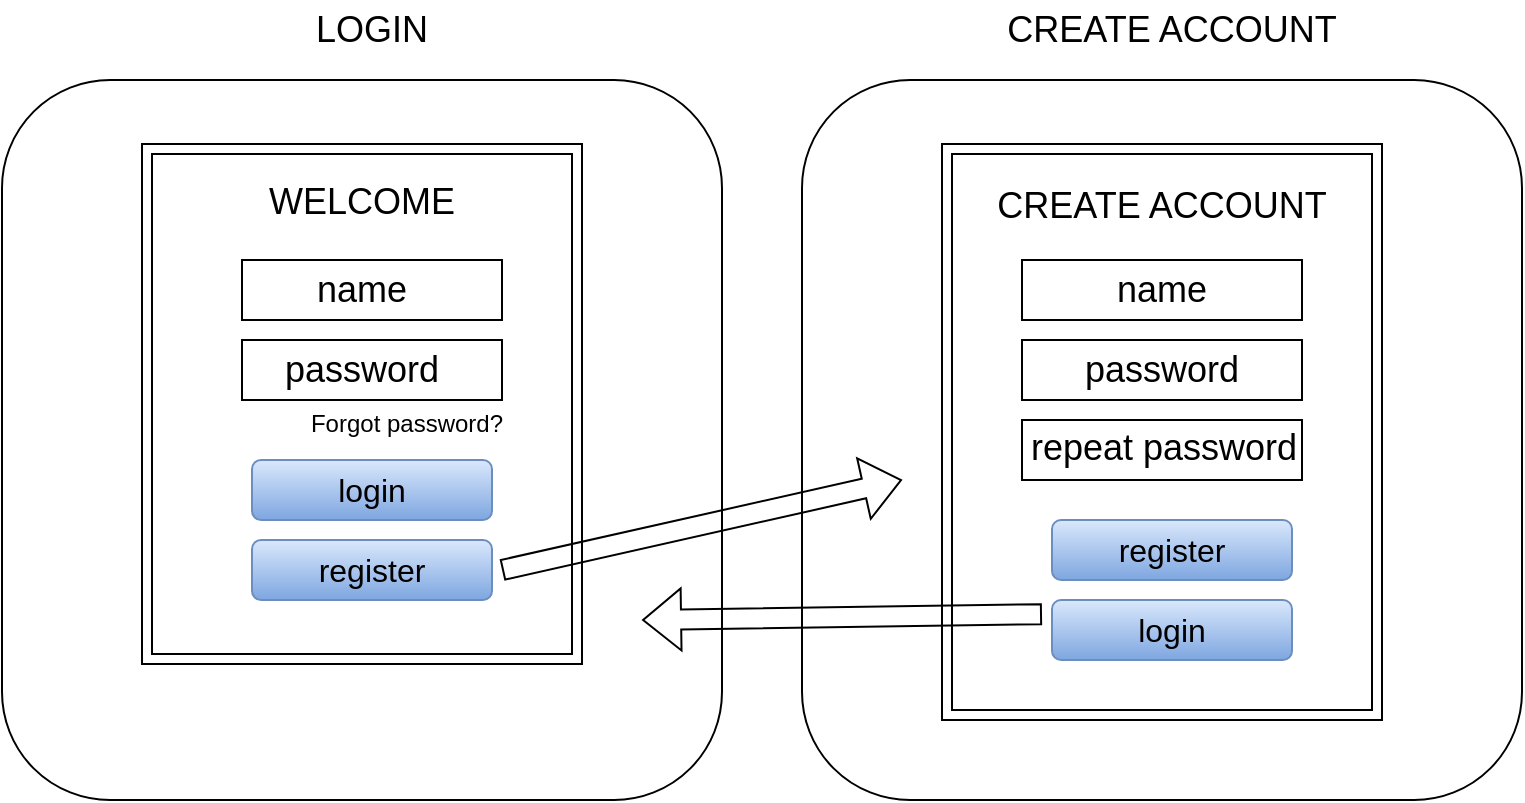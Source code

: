 <mxfile version="15.5.6" type="github" pages="3">
  <diagram id="MnqXC2h423LB7Xd4BNIU" name="LOGIN/REGISTER">
    <mxGraphModel dx="1351" dy="796" grid="1" gridSize="10" guides="1" tooltips="1" connect="1" arrows="1" fold="1" page="1" pageScale="1" pageWidth="827" pageHeight="1169" math="0" shadow="0">
      <root>
        <mxCell id="wTF2U-dB1aXwuRrHV7n4-0" />
        <mxCell id="wTF2U-dB1aXwuRrHV7n4-1" parent="wTF2U-dB1aXwuRrHV7n4-0" />
        <mxCell id="vNQKuBtBVNcyg9u1Ehk7-0" value="" style="rounded=1;whiteSpace=wrap;html=1;fontSize=18;" vertex="1" parent="wTF2U-dB1aXwuRrHV7n4-1">
          <mxGeometry x="40" y="60" width="360" height="360" as="geometry" />
        </mxCell>
        <mxCell id="vNQKuBtBVNcyg9u1Ehk7-2" value="LOGIN" style="text;html=1;strokeColor=none;fillColor=none;align=center;verticalAlign=middle;whiteSpace=wrap;rounded=0;fontSize=18;" vertex="1" parent="wTF2U-dB1aXwuRrHV7n4-1">
          <mxGeometry x="195" y="20" width="60" height="30" as="geometry" />
        </mxCell>
        <mxCell id="vNQKuBtBVNcyg9u1Ehk7-3" value="CREATE ACCOUNT" style="text;html=1;strokeColor=none;fillColor=none;align=center;verticalAlign=middle;whiteSpace=wrap;rounded=0;fontSize=18;" vertex="1" parent="wTF2U-dB1aXwuRrHV7n4-1">
          <mxGeometry x="540" y="20" width="170" height="30" as="geometry" />
        </mxCell>
        <mxCell id="vNQKuBtBVNcyg9u1Ehk7-5" value="" style="shape=ext;margin=3;double=1;whiteSpace=wrap;html=1;align=center;fontSize=18;" vertex="1" parent="wTF2U-dB1aXwuRrHV7n4-1">
          <mxGeometry x="110" y="92" width="220" height="260" as="geometry" />
        </mxCell>
        <mxCell id="vNQKuBtBVNcyg9u1Ehk7-7" value="WELCOME" style="text;html=1;strokeColor=none;fillColor=none;align=center;verticalAlign=middle;whiteSpace=wrap;rounded=0;fontSize=18;" vertex="1" parent="wTF2U-dB1aXwuRrHV7n4-1">
          <mxGeometry x="190" y="106" width="60" height="30" as="geometry" />
        </mxCell>
        <mxCell id="vNQKuBtBVNcyg9u1Ehk7-8" value="" style="rounded=0;whiteSpace=wrap;html=1;fontSize=18;" vertex="1" parent="wTF2U-dB1aXwuRrHV7n4-1">
          <mxGeometry x="160" y="150" width="130" height="30" as="geometry" />
        </mxCell>
        <mxCell id="vNQKuBtBVNcyg9u1Ehk7-9" value="name" style="text;html=1;strokeColor=none;fillColor=none;align=center;verticalAlign=middle;whiteSpace=wrap;rounded=0;fontSize=18;" vertex="1" parent="wTF2U-dB1aXwuRrHV7n4-1">
          <mxGeometry x="190" y="150" width="60" height="30" as="geometry" />
        </mxCell>
        <mxCell id="vNQKuBtBVNcyg9u1Ehk7-10" value="" style="rounded=0;whiteSpace=wrap;html=1;fontSize=18;" vertex="1" parent="wTF2U-dB1aXwuRrHV7n4-1">
          <mxGeometry x="160" y="190" width="130" height="30" as="geometry" />
        </mxCell>
        <mxCell id="vNQKuBtBVNcyg9u1Ehk7-11" value="password" style="text;html=1;strokeColor=none;fillColor=none;align=center;verticalAlign=middle;whiteSpace=wrap;rounded=0;fontSize=18;" vertex="1" parent="wTF2U-dB1aXwuRrHV7n4-1">
          <mxGeometry x="190" y="190" width="60" height="30" as="geometry" />
        </mxCell>
        <mxCell id="vNQKuBtBVNcyg9u1Ehk7-12" value="" style="rounded=1;whiteSpace=wrap;html=1;fontSize=18;fillColor=#dae8fc;gradientColor=#7ea6e0;strokeColor=#6c8ebf;" vertex="1" parent="wTF2U-dB1aXwuRrHV7n4-1">
          <mxGeometry x="165" y="250" width="120" height="30" as="geometry" />
        </mxCell>
        <mxCell id="vNQKuBtBVNcyg9u1Ehk7-13" value="&lt;font style=&quot;font-size: 16px&quot;&gt;login&lt;/font&gt;" style="text;html=1;strokeColor=none;fillColor=none;align=center;verticalAlign=middle;whiteSpace=wrap;rounded=0;fontSize=18;" vertex="1" parent="wTF2U-dB1aXwuRrHV7n4-1">
          <mxGeometry x="195" y="250" width="60" height="30" as="geometry" />
        </mxCell>
        <mxCell id="vNQKuBtBVNcyg9u1Ehk7-14" value="" style="rounded=1;whiteSpace=wrap;html=1;fontSize=18;fillColor=#dae8fc;gradientColor=#7ea6e0;strokeColor=#6c8ebf;" vertex="1" parent="wTF2U-dB1aXwuRrHV7n4-1">
          <mxGeometry x="165" y="290" width="120" height="30" as="geometry" />
        </mxCell>
        <mxCell id="vNQKuBtBVNcyg9u1Ehk7-15" value="&lt;span style=&quot;font-size: 16px&quot;&gt;register&lt;/span&gt;" style="text;html=1;strokeColor=none;fillColor=none;align=center;verticalAlign=middle;whiteSpace=wrap;rounded=0;fontSize=18;" vertex="1" parent="wTF2U-dB1aXwuRrHV7n4-1">
          <mxGeometry x="160" y="290" width="130" height="30" as="geometry" />
        </mxCell>
        <mxCell id="vNQKuBtBVNcyg9u1Ehk7-16" value="&lt;font style=&quot;font-size: 12px&quot;&gt;Forgot password?&lt;/font&gt;" style="text;html=1;strokeColor=none;fillColor=none;align=center;verticalAlign=middle;whiteSpace=wrap;rounded=0;fontSize=16;" vertex="1" parent="wTF2U-dB1aXwuRrHV7n4-1">
          <mxGeometry x="185" y="215" width="115" height="30" as="geometry" />
        </mxCell>
        <mxCell id="vNQKuBtBVNcyg9u1Ehk7-17" value="" style="rounded=1;whiteSpace=wrap;html=1;fontSize=18;" vertex="1" parent="wTF2U-dB1aXwuRrHV7n4-1">
          <mxGeometry x="440" y="60" width="360" height="360" as="geometry" />
        </mxCell>
        <mxCell id="vNQKuBtBVNcyg9u1Ehk7-18" value="" style="shape=ext;margin=3;double=1;whiteSpace=wrap;html=1;align=center;fontSize=18;" vertex="1" parent="wTF2U-dB1aXwuRrHV7n4-1">
          <mxGeometry x="510" y="92" width="220" height="288" as="geometry" />
        </mxCell>
        <mxCell id="vNQKuBtBVNcyg9u1Ehk7-19" value="CREATE ACCOUNT" style="text;html=1;strokeColor=none;fillColor=none;align=center;verticalAlign=middle;whiteSpace=wrap;rounded=0;fontSize=18;" vertex="1" parent="wTF2U-dB1aXwuRrHV7n4-1">
          <mxGeometry x="520" y="108" width="200" height="30" as="geometry" />
        </mxCell>
        <mxCell id="vNQKuBtBVNcyg9u1Ehk7-20" value="" style="rounded=0;whiteSpace=wrap;html=1;fontSize=18;" vertex="1" parent="wTF2U-dB1aXwuRrHV7n4-1">
          <mxGeometry x="550" y="150" width="140" height="30" as="geometry" />
        </mxCell>
        <mxCell id="vNQKuBtBVNcyg9u1Ehk7-21" value="name" style="text;html=1;strokeColor=none;fillColor=none;align=center;verticalAlign=middle;whiteSpace=wrap;rounded=0;fontSize=18;" vertex="1" parent="wTF2U-dB1aXwuRrHV7n4-1">
          <mxGeometry x="590" y="150" width="60" height="30" as="geometry" />
        </mxCell>
        <mxCell id="vNQKuBtBVNcyg9u1Ehk7-22" value="" style="rounded=0;whiteSpace=wrap;html=1;fontSize=18;" vertex="1" parent="wTF2U-dB1aXwuRrHV7n4-1">
          <mxGeometry x="550" y="190" width="140" height="30" as="geometry" />
        </mxCell>
        <mxCell id="vNQKuBtBVNcyg9u1Ehk7-23" value="password" style="text;html=1;strokeColor=none;fillColor=none;align=center;verticalAlign=middle;whiteSpace=wrap;rounded=0;fontSize=18;" vertex="1" parent="wTF2U-dB1aXwuRrHV7n4-1">
          <mxGeometry x="590" y="190" width="60" height="30" as="geometry" />
        </mxCell>
        <mxCell id="vNQKuBtBVNcyg9u1Ehk7-24" value="" style="rounded=1;whiteSpace=wrap;html=1;fontSize=18;fillColor=#dae8fc;gradientColor=#7ea6e0;strokeColor=#6c8ebf;" vertex="1" parent="wTF2U-dB1aXwuRrHV7n4-1">
          <mxGeometry x="565" y="280" width="120" height="30" as="geometry" />
        </mxCell>
        <mxCell id="vNQKuBtBVNcyg9u1Ehk7-27" value="&lt;font style=&quot;font-size: 16px&quot;&gt;register&lt;/font&gt;" style="text;html=1;strokeColor=none;fillColor=none;align=center;verticalAlign=middle;whiteSpace=wrap;rounded=0;fontSize=18;" vertex="1" parent="wTF2U-dB1aXwuRrHV7n4-1">
          <mxGeometry x="560" y="280" width="130" height="30" as="geometry" />
        </mxCell>
        <mxCell id="vNQKuBtBVNcyg9u1Ehk7-29" value="" style="rounded=0;whiteSpace=wrap;html=1;fontSize=18;" vertex="1" parent="wTF2U-dB1aXwuRrHV7n4-1">
          <mxGeometry x="550" y="230" width="140" height="30" as="geometry" />
        </mxCell>
        <mxCell id="vNQKuBtBVNcyg9u1Ehk7-30" value="repeat password" style="text;html=1;strokeColor=none;fillColor=none;align=center;verticalAlign=middle;whiteSpace=wrap;rounded=0;fontSize=18;" vertex="1" parent="wTF2U-dB1aXwuRrHV7n4-1">
          <mxGeometry x="546" y="229" width="150" height="30" as="geometry" />
        </mxCell>
        <mxCell id="vNQKuBtBVNcyg9u1Ehk7-26" value="" style="rounded=1;whiteSpace=wrap;html=1;fontSize=18;fillColor=#dae8fc;gradientColor=#7ea6e0;strokeColor=#6c8ebf;" vertex="1" parent="wTF2U-dB1aXwuRrHV7n4-1">
          <mxGeometry x="565" y="320" width="120" height="30" as="geometry" />
        </mxCell>
        <mxCell id="vNQKuBtBVNcyg9u1Ehk7-31" value="&lt;font style=&quot;font-size: 16px&quot;&gt;login&lt;/font&gt;" style="text;html=1;strokeColor=none;fillColor=none;align=center;verticalAlign=middle;whiteSpace=wrap;rounded=0;fontSize=18;" vertex="1" parent="wTF2U-dB1aXwuRrHV7n4-1">
          <mxGeometry x="595" y="320" width="60" height="30" as="geometry" />
        </mxCell>
        <mxCell id="-w5X6_xk07oqxdtsAwv8-0" value="" style="shape=flexArrow;endArrow=classic;html=1;rounded=0;fontSize=12;exitX=1;exitY=0.5;exitDx=0;exitDy=0;" edge="1" parent="wTF2U-dB1aXwuRrHV7n4-1" source="vNQKuBtBVNcyg9u1Ehk7-15">
          <mxGeometry width="50" height="50" relative="1" as="geometry">
            <mxPoint x="340" y="160" as="sourcePoint" />
            <mxPoint x="490" y="260" as="targetPoint" />
          </mxGeometry>
        </mxCell>
        <mxCell id="-w5X6_xk07oqxdtsAwv8-2" value="" style="shape=flexArrow;endArrow=classic;html=1;rounded=0;fontSize=12;entryX=0.889;entryY=0.75;entryDx=0;entryDy=0;entryPerimeter=0;" edge="1" parent="wTF2U-dB1aXwuRrHV7n4-1" target="vNQKuBtBVNcyg9u1Ehk7-0">
          <mxGeometry width="50" height="50" relative="1" as="geometry">
            <mxPoint x="560" y="327.1" as="sourcePoint" />
            <mxPoint x="450" y="328.2" as="targetPoint" />
          </mxGeometry>
        </mxCell>
      </root>
    </mxGraphModel>
  </diagram>
  <diagram id="pVPDxXuSj9QUZrEX7Hru" name="MAIN">
    <mxGraphModel dx="1577" dy="928" grid="1" gridSize="10" guides="1" tooltips="1" connect="1" arrows="1" fold="1" page="1" pageScale="1" pageWidth="827" pageHeight="1169" math="0" shadow="0">
      <root>
        <mxCell id="0" />
        <mxCell id="1" parent="0" />
        <mxCell id="FU5SnRE4q-_udUetqIzK-2" value="Home" style="text;strokeColor=none;fillColor=none;html=1;fontSize=24;fontStyle=1;verticalAlign=middle;align=center;fontColor=#1A1A1A;rounded=1;" parent="1" vertex="1">
          <mxGeometry x="260" y="16" width="100" height="40" as="geometry" />
        </mxCell>
        <mxCell id="FU5SnRE4q-_udUetqIzK-3" value="" style="edgeStyle=orthogonalEdgeStyle;startArrow=none;endArrow=none;targetPortConstraint=eastwest;sourcePortConstraint=northsouth;strokeColor=#736CA8;fontColor=#1A1A1A;" parent="1" source="FU5SnRE4q-_udUetqIzK-6" target="FU5SnRE4q-_udUetqIzK-5" edge="1">
          <mxGeometry relative="1" as="geometry">
            <mxPoint x="260" y="170" as="sourcePoint" />
            <Array as="points">
              <mxPoint x="180" y="240" />
              <mxPoint x="180" y="240" />
            </Array>
          </mxGeometry>
        </mxCell>
        <mxCell id="FU5SnRE4q-_udUetqIzK-4" value="" style="edgeStyle=orthogonalEdgeStyle;startArrow=none;endArrow=none;targetPortConstraint=eastwest;sourcePortConstraint=northsouth;strokeColor=#736CA8;fontColor=#1A1A1A;" parent="1" target="FU5SnRE4q-_udUetqIzK-6" edge="1">
          <mxGeometry relative="1" as="geometry">
            <mxPoint x="299" y="140" as="sourcePoint" />
          </mxGeometry>
        </mxCell>
        <mxCell id="FU5SnRE4q-_udUetqIzK-5" value="&lt;font color=&quot;#ffffff&quot;&gt;Snow&lt;/font&gt;" style="whiteSpace=wrap;html=1;align=center;verticalAlign=middle;treeFolding=1;treeMoving=1;fillColor=#5D7F99;strokeColor=#D0CEE2;fontColor=#1A1A1A;rounded=1;" parent="1" vertex="1">
          <mxGeometry x="61" y="210" width="100" height="60" as="geometry" />
        </mxCell>
        <mxCell id="FU5SnRE4q-_udUetqIzK-6" value="&lt;font color=&quot;#ffffff&quot;&gt;Side X Side&lt;/font&gt;" style="whiteSpace=wrap;html=1;align=center;verticalAlign=middle;treeFolding=1;treeMoving=1;fillColor=#5D7F99;strokeColor=#D0CEE2;fontColor=#1A1A1A;rounded=1;" parent="1" vertex="1">
          <mxGeometry x="189" y="210" width="100" height="60" as="geometry" />
        </mxCell>
        <mxCell id="FU5SnRE4q-_udUetqIzK-8" value="" style="edgeStyle=orthogonalEdgeStyle;startArrow=none;endArrow=none;targetPortConstraint=eastwest;sourcePortConstraint=northsouth;strokeColor=#736CA8;fontColor=#1A1A1A;" parent="1" target="FU5SnRE4q-_udUetqIzK-12" edge="1">
          <mxGeometry relative="1" as="geometry">
            <mxPoint x="310" y="140" as="sourcePoint" />
            <Array as="points">
              <mxPoint x="310" y="170" />
              <mxPoint x="310" y="240" />
            </Array>
          </mxGeometry>
        </mxCell>
        <mxCell id="FU5SnRE4q-_udUetqIzK-9" value="&lt;font color=&quot;#ffffff&quot;&gt;Moto III&lt;/font&gt;" style="whiteSpace=wrap;html=1;align=center;verticalAlign=middle;treeFolding=1;treeMoving=1;fillColor=#5D7F99;strokeColor=#D0CEE2;fontColor=#1A1A1A;rounded=1;" parent="1" vertex="1">
          <mxGeometry x="328" y="210" width="100" height="60" as="geometry" />
        </mxCell>
        <mxCell id="FU5SnRE4q-_udUetqIzK-10" value="Dirt bike" style="whiteSpace=wrap;html=1;align=center;verticalAlign=middle;treeFolding=1;treeMoving=1;fillColor=#5D7F99;strokeColor=#D0CEE2;fontColor=#FFFFFF;rounded=1;" parent="1" vertex="1">
          <mxGeometry x="452" y="210" width="100" height="60" as="geometry" />
        </mxCell>
        <mxCell id="FU5SnRE4q-_udUetqIzK-12" value="Street bike" style="whiteSpace=wrap;html=1;align=center;verticalAlign=middle;treeFolding=1;treeMoving=1;fillColor=#5D7F99;strokeColor=#D0CEE2;fontColor=#FFFFFF;rounded=1;" parent="1" vertex="1">
          <mxGeometry x="572" y="210" width="100" height="60" as="geometry" />
        </mxCell>
        <mxCell id="FU5SnRE4q-_udUetqIzK-16" value="" style="shape=table;html=1;whiteSpace=wrap;startSize=0;container=1;collapsible=0;childLayout=tableLayout;fillColor=#5D7F99;strokeColor=#D0CEE2;fontColor=#1A1A1A;rounded=1;" parent="1" vertex="1">
          <mxGeometry x="288" y="330" width="180" height="150" as="geometry" />
        </mxCell>
        <mxCell id="FU5SnRE4q-_udUetqIzK-17" value="" style="shape=partialRectangle;html=1;whiteSpace=wrap;collapsible=0;dropTarget=0;pointerEvents=0;fillColor=none;top=0;left=0;bottom=0;right=0;points=[[0,0.5],[1,0.5]];portConstraint=eastwest;strokeColor=#D0CEE2;fontColor=#1A1A1A;rounded=1;" parent="FU5SnRE4q-_udUetqIzK-16" vertex="1">
          <mxGeometry width="180" height="58" as="geometry" />
        </mxCell>
        <mxCell id="FU5SnRE4q-_udUetqIzK-18" value="" style="shape=partialRectangle;html=1;whiteSpace=wrap;connectable=0;fillColor=none;top=0;left=0;bottom=0;right=0;overflow=hidden;pointerEvents=1;strokeColor=#D0CEE2;fontColor=#1A1A1A;rounded=1;" parent="FU5SnRE4q-_udUetqIzK-17" vertex="1">
          <mxGeometry width="52" height="58" as="geometry">
            <mxRectangle width="52" height="58" as="alternateBounds" />
          </mxGeometry>
        </mxCell>
        <mxCell id="FU5SnRE4q-_udUetqIzK-19" value="" style="shape=partialRectangle;html=1;whiteSpace=wrap;connectable=0;fillColor=none;top=0;left=0;bottom=0;right=0;overflow=hidden;pointerEvents=1;strokeColor=#D0CEE2;fontColor=#1A1A1A;rounded=1;" parent="FU5SnRE4q-_udUetqIzK-17" vertex="1">
          <mxGeometry x="52" width="80" height="58" as="geometry">
            <mxRectangle width="80" height="58" as="alternateBounds" />
          </mxGeometry>
        </mxCell>
        <mxCell id="FU5SnRE4q-_udUetqIzK-20" value="" style="shape=partialRectangle;html=1;whiteSpace=wrap;connectable=0;fillColor=none;top=0;left=0;bottom=0;right=0;overflow=hidden;pointerEvents=1;strokeColor=#D0CEE2;fontColor=#1A1A1A;rounded=1;" parent="FU5SnRE4q-_udUetqIzK-17" vertex="1">
          <mxGeometry x="132" width="48" height="58" as="geometry">
            <mxRectangle width="48" height="58" as="alternateBounds" />
          </mxGeometry>
        </mxCell>
        <mxCell id="FU5SnRE4q-_udUetqIzK-21" value="" style="shape=partialRectangle;html=1;whiteSpace=wrap;collapsible=0;dropTarget=0;pointerEvents=0;fillColor=none;top=0;left=0;bottom=0;right=0;points=[[0,0.5],[1,0.5]];portConstraint=eastwest;strokeColor=#D0CEE2;fontColor=#1A1A1A;rounded=1;" parent="FU5SnRE4q-_udUetqIzK-16" vertex="1">
          <mxGeometry y="58" width="180" height="46" as="geometry" />
        </mxCell>
        <mxCell id="FU5SnRE4q-_udUetqIzK-22" value="" style="shape=partialRectangle;html=1;whiteSpace=wrap;connectable=0;fillColor=none;top=0;left=0;bottom=0;right=0;overflow=hidden;pointerEvents=1;strokeColor=#D0CEE2;fontColor=#1A1A1A;rounded=1;" parent="FU5SnRE4q-_udUetqIzK-21" vertex="1">
          <mxGeometry width="52" height="46" as="geometry">
            <mxRectangle width="52" height="46" as="alternateBounds" />
          </mxGeometry>
        </mxCell>
        <mxCell id="FU5SnRE4q-_udUetqIzK-23" value="" style="shape=partialRectangle;html=1;whiteSpace=wrap;connectable=0;fillColor=none;top=0;left=0;bottom=0;right=0;overflow=hidden;pointerEvents=1;strokeColor=#D0CEE2;fontColor=#1A1A1A;rounded=1;" parent="FU5SnRE4q-_udUetqIzK-21" vertex="1">
          <mxGeometry x="52" width="80" height="46" as="geometry">
            <mxRectangle width="80" height="46" as="alternateBounds" />
          </mxGeometry>
        </mxCell>
        <mxCell id="FU5SnRE4q-_udUetqIzK-24" value="" style="shape=partialRectangle;html=1;whiteSpace=wrap;connectable=0;fillColor=none;top=0;left=0;bottom=0;right=0;overflow=hidden;pointerEvents=1;strokeColor=#D0CEE2;fontColor=#1A1A1A;rounded=1;" parent="FU5SnRE4q-_udUetqIzK-21" vertex="1">
          <mxGeometry x="132" width="48" height="46" as="geometry">
            <mxRectangle width="48" height="46" as="alternateBounds" />
          </mxGeometry>
        </mxCell>
        <mxCell id="FU5SnRE4q-_udUetqIzK-25" value="" style="shape=partialRectangle;html=1;whiteSpace=wrap;collapsible=0;dropTarget=0;pointerEvents=0;fillColor=none;top=0;left=0;bottom=0;right=0;points=[[0,0.5],[1,0.5]];portConstraint=eastwest;strokeColor=#D0CEE2;fontColor=#1A1A1A;rounded=1;" parent="FU5SnRE4q-_udUetqIzK-16" vertex="1">
          <mxGeometry y="104" width="180" height="46" as="geometry" />
        </mxCell>
        <mxCell id="FU5SnRE4q-_udUetqIzK-26" value="" style="shape=partialRectangle;html=1;whiteSpace=wrap;connectable=0;fillColor=none;top=0;left=0;bottom=0;right=0;overflow=hidden;pointerEvents=1;strokeColor=#D0CEE2;fontColor=#1A1A1A;rounded=1;" parent="FU5SnRE4q-_udUetqIzK-25" vertex="1">
          <mxGeometry width="52" height="46" as="geometry">
            <mxRectangle width="52" height="46" as="alternateBounds" />
          </mxGeometry>
        </mxCell>
        <mxCell id="FU5SnRE4q-_udUetqIzK-27" value="" style="shape=partialRectangle;html=1;whiteSpace=wrap;connectable=0;fillColor=none;top=0;left=0;bottom=0;right=0;overflow=hidden;pointerEvents=1;strokeColor=#D0CEE2;fontColor=#1A1A1A;rounded=1;" parent="FU5SnRE4q-_udUetqIzK-25" vertex="1">
          <mxGeometry x="52" width="80" height="46" as="geometry">
            <mxRectangle width="80" height="46" as="alternateBounds" />
          </mxGeometry>
        </mxCell>
        <mxCell id="FU5SnRE4q-_udUetqIzK-28" value="" style="shape=partialRectangle;html=1;whiteSpace=wrap;connectable=0;fillColor=none;top=0;left=0;bottom=0;right=0;overflow=hidden;pointerEvents=1;strokeColor=#D0CEE2;fontColor=#1A1A1A;rounded=1;" parent="FU5SnRE4q-_udUetqIzK-25" vertex="1">
          <mxGeometry x="132" width="48" height="46" as="geometry">
            <mxRectangle width="48" height="46" as="alternateBounds" />
          </mxGeometry>
        </mxCell>
        <UserObject label="&lt;b style=&quot;font-size: 16px&quot;&gt;Helmets &lt;br&gt;&lt;font style=&quot;font-size: 16px&quot;&gt;page&lt;/font&gt;&lt;/b&gt;" placeholders="1" name="Variable" id="FU5SnRE4q-_udUetqIzK-15">
          <mxCell style="text;html=1;strokeColor=none;fillColor=none;align=center;verticalAlign=middle;whiteSpace=wrap;overflow=hidden;fontColor=#FFFFFF;rounded=1;" parent="1" vertex="1">
            <mxGeometry x="342" y="336" width="80" height="40" as="geometry" />
          </mxCell>
        </UserObject>
        <mxCell id="FU5SnRE4q-_udUetqIzK-29" value="" style="line;strokeWidth=4;direction=south;html=1;perimeter=backbonePerimeter;points=[];outlineConnect=0;fillColor=#5D7F99;strokeColor=#D0CEE2;fontColor=#1A1A1A;rounded=1;" parent="1" vertex="1">
          <mxGeometry x="373" y="270" width="10" height="60" as="geometry" />
        </mxCell>
        <UserObject label="Product over:&lt;br&gt;quick view (modal)" placeholders="1" name="Variable" id="q9Oh-w-kviJXUtaA4xf2-2">
          <mxCell style="text;html=1;strokeColor=none;fillColor=none;align=center;verticalAlign=middle;whiteSpace=wrap;overflow=hidden;fontColor=#FFFFFF;rounded=1;" parent="1" vertex="1">
            <mxGeometry x="338" y="431" width="80" height="50" as="geometry" />
          </mxCell>
        </UserObject>
        <mxCell id="o4iu3yJbuD57j3yFJDn3-2" value="" style="endArrow=classic;startArrow=classic;html=1;exitX=1;exitY=0.5;exitDx=0;exitDy=0;strokeColor=#736CA8;fontColor=#1A1A1A;" parent="1" source="q9Oh-w-kviJXUtaA4xf2-2" edge="1">
          <mxGeometry width="50" height="50" relative="1" as="geometry">
            <mxPoint x="390" y="340" as="sourcePoint" />
            <mxPoint x="520" y="456" as="targetPoint" />
          </mxGeometry>
        </mxCell>
        <mxCell id="o4iu3yJbuD57j3yFJDn3-3" value="" style="shape=table;html=1;whiteSpace=wrap;startSize=0;container=1;collapsible=0;childLayout=tableLayout;fillColor=#f5f5f5;strokeColor=#666666;rounded=1;fontColor=#333333;" parent="1" vertex="1">
          <mxGeometry x="520" y="329" width="180" height="150" as="geometry" />
        </mxCell>
        <mxCell id="o4iu3yJbuD57j3yFJDn3-4" value="" style="shape=partialRectangle;html=1;whiteSpace=wrap;collapsible=0;dropTarget=0;pointerEvents=0;fillColor=#f5f5f5;top=0;left=0;bottom=0;right=0;points=[[0,0.5],[1,0.5]];portConstraint=eastwest;strokeColor=#666666;rounded=1;fontColor=#333333;" parent="o4iu3yJbuD57j3yFJDn3-3" vertex="1">
          <mxGeometry width="180" height="58" as="geometry" />
        </mxCell>
        <mxCell id="o4iu3yJbuD57j3yFJDn3-5" value="" style="shape=partialRectangle;html=1;whiteSpace=wrap;connectable=0;fillColor=#f5f5f5;top=0;left=0;bottom=0;right=0;overflow=hidden;pointerEvents=1;strokeColor=#666666;rounded=1;fontColor=#333333;" parent="o4iu3yJbuD57j3yFJDn3-4" vertex="1">
          <mxGeometry width="52" height="58" as="geometry">
            <mxRectangle width="52" height="58" as="alternateBounds" />
          </mxGeometry>
        </mxCell>
        <mxCell id="o4iu3yJbuD57j3yFJDn3-6" value="" style="shape=partialRectangle;html=1;whiteSpace=wrap;connectable=0;fillColor=#f5f5f5;top=0;left=0;bottom=0;right=0;overflow=hidden;pointerEvents=1;strokeColor=#666666;rounded=1;fontColor=#333333;" parent="o4iu3yJbuD57j3yFJDn3-4" vertex="1">
          <mxGeometry x="52" width="80" height="58" as="geometry">
            <mxRectangle width="80" height="58" as="alternateBounds" />
          </mxGeometry>
        </mxCell>
        <mxCell id="o4iu3yJbuD57j3yFJDn3-7" value="" style="shape=partialRectangle;html=1;whiteSpace=wrap;connectable=0;fillColor=#f5f5f5;top=0;left=0;bottom=0;right=0;overflow=hidden;pointerEvents=1;strokeColor=#666666;rounded=1;fontColor=#333333;" parent="o4iu3yJbuD57j3yFJDn3-4" vertex="1">
          <mxGeometry x="132" width="48" height="58" as="geometry">
            <mxRectangle width="48" height="58" as="alternateBounds" />
          </mxGeometry>
        </mxCell>
        <mxCell id="o4iu3yJbuD57j3yFJDn3-8" value="" style="shape=partialRectangle;html=1;whiteSpace=wrap;collapsible=0;dropTarget=0;pointerEvents=0;fillColor=#f5f5f5;top=0;left=0;bottom=0;right=0;points=[[0,0.5],[1,0.5]];portConstraint=eastwest;strokeColor=#666666;rounded=1;fontColor=#333333;" parent="o4iu3yJbuD57j3yFJDn3-3" vertex="1">
          <mxGeometry y="58" width="180" height="46" as="geometry" />
        </mxCell>
        <mxCell id="o4iu3yJbuD57j3yFJDn3-9" value="" style="shape=partialRectangle;html=1;whiteSpace=wrap;connectable=0;fillColor=#f5f5f5;top=0;left=0;bottom=0;right=0;overflow=hidden;pointerEvents=1;strokeColor=#666666;rounded=1;fontColor=#333333;" parent="o4iu3yJbuD57j3yFJDn3-8" vertex="1">
          <mxGeometry width="52" height="46" as="geometry">
            <mxRectangle width="52" height="46" as="alternateBounds" />
          </mxGeometry>
        </mxCell>
        <mxCell id="o4iu3yJbuD57j3yFJDn3-10" value="" style="shape=partialRectangle;html=1;whiteSpace=wrap;connectable=0;fillColor=#f5f5f5;top=0;left=0;bottom=0;right=0;overflow=hidden;pointerEvents=1;strokeColor=#666666;rounded=1;fontColor=#333333;" parent="o4iu3yJbuD57j3yFJDn3-8" vertex="1">
          <mxGeometry x="52" width="80" height="46" as="geometry">
            <mxRectangle width="80" height="46" as="alternateBounds" />
          </mxGeometry>
        </mxCell>
        <mxCell id="o4iu3yJbuD57j3yFJDn3-11" value="" style="shape=partialRectangle;html=1;whiteSpace=wrap;connectable=0;fillColor=#f5f5f5;top=0;left=0;bottom=0;right=0;overflow=hidden;pointerEvents=1;strokeColor=#666666;rounded=1;fontColor=#333333;" parent="o4iu3yJbuD57j3yFJDn3-8" vertex="1">
          <mxGeometry x="132" width="48" height="46" as="geometry">
            <mxRectangle width="48" height="46" as="alternateBounds" />
          </mxGeometry>
        </mxCell>
        <mxCell id="o4iu3yJbuD57j3yFJDn3-12" value="" style="shape=partialRectangle;html=1;whiteSpace=wrap;collapsible=0;dropTarget=0;pointerEvents=0;fillColor=#f5f5f5;top=0;left=0;bottom=0;right=0;points=[[0,0.5],[1,0.5]];portConstraint=eastwest;strokeColor=#666666;rounded=1;fontColor=#333333;" parent="o4iu3yJbuD57j3yFJDn3-3" vertex="1">
          <mxGeometry y="104" width="180" height="46" as="geometry" />
        </mxCell>
        <mxCell id="o4iu3yJbuD57j3yFJDn3-13" value="" style="shape=partialRectangle;html=1;whiteSpace=wrap;connectable=0;fillColor=#f5f5f5;top=0;left=0;bottom=0;right=0;overflow=hidden;pointerEvents=1;strokeColor=#666666;rounded=1;fontColor=#333333;" parent="o4iu3yJbuD57j3yFJDn3-12" vertex="1">
          <mxGeometry width="52" height="46" as="geometry">
            <mxRectangle width="52" height="46" as="alternateBounds" />
          </mxGeometry>
        </mxCell>
        <mxCell id="o4iu3yJbuD57j3yFJDn3-14" value="" style="shape=partialRectangle;html=1;whiteSpace=wrap;connectable=0;fillColor=#f5f5f5;top=0;left=0;bottom=0;right=0;overflow=hidden;pointerEvents=1;strokeColor=#666666;rounded=1;fontColor=#333333;" parent="o4iu3yJbuD57j3yFJDn3-12" vertex="1">
          <mxGeometry x="52" width="80" height="46" as="geometry">
            <mxRectangle width="80" height="46" as="alternateBounds" />
          </mxGeometry>
        </mxCell>
        <mxCell id="o4iu3yJbuD57j3yFJDn3-15" value="" style="shape=partialRectangle;html=1;whiteSpace=wrap;connectable=0;fillColor=#f5f5f5;top=0;left=0;bottom=0;right=0;overflow=hidden;pointerEvents=1;strokeColor=#666666;rounded=1;fontColor=#333333;" parent="o4iu3yJbuD57j3yFJDn3-12" vertex="1">
          <mxGeometry x="132" width="48" height="46" as="geometry">
            <mxRectangle width="48" height="46" as="alternateBounds" />
          </mxGeometry>
        </mxCell>
        <UserObject label="&lt;b style=&quot;font-size: 16px&quot;&gt;Helmets &lt;br&gt;&lt;font style=&quot;font-size: 16px&quot;&gt;page&lt;/font&gt;&lt;/b&gt;" placeholders="1" name="Variable" id="o4iu3yJbuD57j3yFJDn3-16">
          <mxCell style="text;html=1;strokeColor=#666666;fillColor=#f5f5f5;align=center;verticalAlign=middle;whiteSpace=wrap;overflow=hidden;rounded=1;fontColor=#333333;" parent="1" vertex="1">
            <mxGeometry x="574" y="335" width="80" height="40" as="geometry" />
          </mxCell>
        </UserObject>
        <UserObject label="Product over:&lt;br&gt;quick view (modal)" placeholders="1" name="Variable" id="o4iu3yJbuD57j3yFJDn3-17">
          <mxCell style="text;html=1;strokeColor=#666666;fillColor=#f5f5f5;align=center;verticalAlign=middle;whiteSpace=wrap;overflow=hidden;rounded=1;fontColor=#333333;" parent="1" vertex="1">
            <mxGeometry x="570" y="430" width="80" height="50" as="geometry" />
          </mxCell>
        </UserObject>
        <mxCell id="o4iu3yJbuD57j3yFJDn3-18" value="" style="shape=ext;double=1;whiteSpace=wrap;html=1;fontSize=16;fillColor=#f5f5f5;strokeColor=#666666;rounded=1;fontColor=#333333;" parent="1" vertex="1">
          <mxGeometry x="540" y="340" width="150" height="130" as="geometry" />
        </mxCell>
        <mxCell id="o4iu3yJbuD57j3yFJDn3-19" value="Product&lt;br&gt;modal" style="text;strokeColor=#666666;fillColor=#f5f5f5;html=1;fontSize=24;fontStyle=1;verticalAlign=middle;align=center;rounded=1;fontColor=#333333;" parent="1" vertex="1">
          <mxGeometry x="561.5" y="350" width="105" height="60" as="geometry" />
        </mxCell>
        <mxCell id="o4iu3yJbuD57j3yFJDn3-20" value="Purchase" style="labelPosition=center;verticalLabelPosition=middle;align=center;html=1;shape=mxgraph.basic.button;dx=10;fillColor=#f5f5f5;strokeColor=#666666;rounded=1;fontColor=#333333;" parent="1" vertex="1">
          <mxGeometry x="570" y="417" width="96" height="40" as="geometry" />
        </mxCell>
        <mxCell id="o4iu3yJbuD57j3yFJDn3-22" value="" style="shape=ext;double=1;whiteSpace=wrap;html=1;fillColor=#5D7F99;strokeColor=#D0CEE2;fontColor=#1A1A1A;rounded=1;" parent="1" vertex="1">
          <mxGeometry x="190" y="60" width="240" height="120" as="geometry" />
        </mxCell>
        <mxCell id="o4iu3yJbuD57j3yFJDn3-25" value="" style="whiteSpace=wrap;html=1;fillColor=#5D7F99;strokeColor=#D0CEE2;fontColor=#1A1A1A;rounded=1;" parent="1" vertex="1">
          <mxGeometry x="190" y="60" width="240" height="40" as="geometry" />
        </mxCell>
        <mxCell id="bGzOFAMTVn4kiEveAO2B-2" value="" style="shape=actor;whiteSpace=wrap;html=1;fillColor=#5D7F99;strokeColor=#D0CEE2;fontColor=#1A1A1A;rounded=1;" parent="1" vertex="1">
          <mxGeometry x="399" y="71" width="18" height="25" as="geometry" />
        </mxCell>
        <mxCell id="bGzOFAMTVn4kiEveAO2B-3" value="&lt;font color=&quot;#ffffff&quot;&gt;Login&lt;/font&gt;" style="whiteSpace=wrap;html=1;arcSize=50;align=center;verticalAlign=middle;strokeWidth=1;autosize=1;spacing=4;treeFolding=1;treeMoving=1;newEdgeStyle={&quot;edgeStyle&quot;:&quot;entityRelationEdgeStyle&quot;,&quot;startArrow&quot;:&quot;none&quot;,&quot;endArrow&quot;:&quot;none&quot;,&quot;segment&quot;:10,&quot;curved&quot;:1};fillColor=#5D7F99;strokeColor=#D0CEE2;fontColor=#1A1A1A;rounded=1;" parent="1" vertex="1" collapsed="1">
          <mxGeometry x="455" y="38" width="70" height="30" as="geometry" />
        </mxCell>
        <mxCell id="bGzOFAMTVn4kiEveAO2B-4" value="" style="edgeStyle=entityRelationEdgeStyle;startArrow=none;endArrow=none;segment=10;strokeColor=#736CA8;fontColor=#1A1A1A;" parent="1" target="bGzOFAMTVn4kiEveAO2B-3" edge="1">
          <mxGeometry relative="1" as="geometry">
            <mxPoint x="414" y="89" as="sourcePoint" />
          </mxGeometry>
        </mxCell>
        <mxCell id="bGzOFAMTVn4kiEveAO2B-6" value="logout" style="whiteSpace=wrap;html=1;arcSize=50;align=center;verticalAlign=middle;strokeWidth=1;autosize=1;spacing=4;treeFolding=1;treeMoving=1;newEdgeStyle={&quot;edgeStyle&quot;:&quot;entityRelationEdgeStyle&quot;,&quot;startArrow&quot;:&quot;none&quot;,&quot;endArrow&quot;:&quot;none&quot;,&quot;segment&quot;:10,&quot;curved&quot;:1};fillColor=#5D7F99;strokeColor=#D0CEE2;fontColor=#FFFFFF;rounded=1;" parent="1" vertex="1">
          <mxGeometry x="463" y="94" width="70" height="30" as="geometry" />
        </mxCell>
        <mxCell id="bGzOFAMTVn4kiEveAO2B-7" value="" style="edgeStyle=entityRelationEdgeStyle;startArrow=none;endArrow=none;segment=10;strokeColor=#736CA8;fontColor=#1A1A1A;" parent="1" target="bGzOFAMTVn4kiEveAO2B-6" edge="1">
          <mxGeometry relative="1" as="geometry">
            <mxPoint x="420" y="90" as="sourcePoint" />
          </mxGeometry>
        </mxCell>
        <mxCell id="bGzOFAMTVn4kiEveAO2B-8" value="&lt;ul&gt;&lt;li&gt;Login link&lt;/li&gt;&lt;li&gt;Avatar anonimo&lt;/li&gt;&lt;/ul&gt;" style="text;strokeColor=none;fillColor=none;html=1;whiteSpace=wrap;verticalAlign=middle;overflow=hidden;fontColor=#1A1A1A;rounded=1;" parent="1" vertex="1">
          <mxGeometry x="510" y="10" width="140" height="50" as="geometry" />
        </mxCell>
        <mxCell id="bGzOFAMTVn4kiEveAO2B-9" value="&lt;ul&gt;&lt;li&gt;Avatar user: link to profile page&lt;/li&gt;&lt;li&gt;User name&lt;/li&gt;&lt;li&gt;Logout: inside profile page&lt;/li&gt;&lt;/ul&gt;" style="text;strokeColor=none;fillColor=none;html=1;whiteSpace=wrap;verticalAlign=middle;overflow=hidden;fontColor=#1A1A1A;rounded=1;" parent="1" vertex="1">
          <mxGeometry x="520" y="80" width="220" height="70" as="geometry" />
        </mxCell>
        <mxCell id="cGs_03ZNSz6BVhEa7uy2-12" value="" style="shape=table;html=1;whiteSpace=wrap;startSize=0;container=1;collapsible=0;childLayout=tableLayout;fillColor=#5D7F99;strokeColor=#D0CEE2;fontColor=#1A1A1A;rounded=1;" parent="1" vertex="1">
          <mxGeometry x="292" y="530" width="180" height="150" as="geometry" />
        </mxCell>
        <mxCell id="cGs_03ZNSz6BVhEa7uy2-13" value="" style="shape=partialRectangle;html=1;whiteSpace=wrap;collapsible=0;dropTarget=0;pointerEvents=0;fillColor=none;top=0;left=0;bottom=0;right=0;points=[[0,0.5],[1,0.5]];portConstraint=eastwest;strokeColor=#D0CEE2;fontColor=#1A1A1A;rounded=1;" parent="cGs_03ZNSz6BVhEa7uy2-12" vertex="1">
          <mxGeometry width="180" height="58" as="geometry" />
        </mxCell>
        <mxCell id="cGs_03ZNSz6BVhEa7uy2-14" value="" style="shape=partialRectangle;html=1;whiteSpace=wrap;connectable=0;fillColor=none;top=0;left=0;bottom=0;right=0;overflow=hidden;pointerEvents=1;strokeColor=#D0CEE2;fontColor=#1A1A1A;rounded=1;" parent="cGs_03ZNSz6BVhEa7uy2-13" vertex="1">
          <mxGeometry width="52" height="58" as="geometry">
            <mxRectangle width="52" height="58" as="alternateBounds" />
          </mxGeometry>
        </mxCell>
        <mxCell id="cGs_03ZNSz6BVhEa7uy2-15" value="" style="shape=partialRectangle;html=1;whiteSpace=wrap;connectable=0;fillColor=none;top=0;left=0;bottom=0;right=0;overflow=hidden;pointerEvents=1;strokeColor=#D0CEE2;fontColor=#1A1A1A;rounded=1;" parent="cGs_03ZNSz6BVhEa7uy2-13" vertex="1">
          <mxGeometry x="52" width="80" height="58" as="geometry">
            <mxRectangle width="80" height="58" as="alternateBounds" />
          </mxGeometry>
        </mxCell>
        <mxCell id="cGs_03ZNSz6BVhEa7uy2-16" value="" style="shape=partialRectangle;html=1;whiteSpace=wrap;connectable=0;fillColor=none;top=0;left=0;bottom=0;right=0;overflow=hidden;pointerEvents=1;strokeColor=#D0CEE2;fontColor=#1A1A1A;rounded=1;" parent="cGs_03ZNSz6BVhEa7uy2-13" vertex="1">
          <mxGeometry x="132" width="48" height="58" as="geometry">
            <mxRectangle width="48" height="58" as="alternateBounds" />
          </mxGeometry>
        </mxCell>
        <mxCell id="cGs_03ZNSz6BVhEa7uy2-17" value="" style="shape=partialRectangle;html=1;whiteSpace=wrap;collapsible=0;dropTarget=0;pointerEvents=0;fillColor=none;top=0;left=0;bottom=0;right=0;points=[[0,0.5],[1,0.5]];portConstraint=eastwest;strokeColor=#D0CEE2;fontColor=#1A1A1A;rounded=1;" parent="cGs_03ZNSz6BVhEa7uy2-12" vertex="1">
          <mxGeometry y="58" width="180" height="46" as="geometry" />
        </mxCell>
        <mxCell id="cGs_03ZNSz6BVhEa7uy2-18" value="" style="shape=partialRectangle;html=1;whiteSpace=wrap;connectable=0;fillColor=none;top=0;left=0;bottom=0;right=0;overflow=hidden;pointerEvents=1;strokeColor=#D0CEE2;fontColor=#1A1A1A;rounded=1;" parent="cGs_03ZNSz6BVhEa7uy2-17" vertex="1">
          <mxGeometry width="52" height="46" as="geometry">
            <mxRectangle width="52" height="46" as="alternateBounds" />
          </mxGeometry>
        </mxCell>
        <mxCell id="cGs_03ZNSz6BVhEa7uy2-19" value="" style="shape=partialRectangle;html=1;whiteSpace=wrap;connectable=0;fillColor=none;top=0;left=0;bottom=0;right=0;overflow=hidden;pointerEvents=1;strokeColor=#D0CEE2;fontColor=#1A1A1A;rounded=1;" parent="cGs_03ZNSz6BVhEa7uy2-17" vertex="1">
          <mxGeometry x="52" width="80" height="46" as="geometry">
            <mxRectangle width="80" height="46" as="alternateBounds" />
          </mxGeometry>
        </mxCell>
        <mxCell id="cGs_03ZNSz6BVhEa7uy2-20" value="" style="shape=partialRectangle;html=1;whiteSpace=wrap;connectable=0;fillColor=none;top=0;left=0;bottom=0;right=0;overflow=hidden;pointerEvents=1;strokeColor=#D0CEE2;fontColor=#1A1A1A;rounded=1;" parent="cGs_03ZNSz6BVhEa7uy2-17" vertex="1">
          <mxGeometry x="132" width="48" height="46" as="geometry">
            <mxRectangle width="48" height="46" as="alternateBounds" />
          </mxGeometry>
        </mxCell>
        <mxCell id="cGs_03ZNSz6BVhEa7uy2-21" value="" style="shape=partialRectangle;html=1;whiteSpace=wrap;collapsible=0;dropTarget=0;pointerEvents=0;fillColor=none;top=0;left=0;bottom=0;right=0;points=[[0,0.5],[1,0.5]];portConstraint=eastwest;strokeColor=#D0CEE2;fontColor=#1A1A1A;rounded=1;" parent="cGs_03ZNSz6BVhEa7uy2-12" vertex="1">
          <mxGeometry y="104" width="180" height="46" as="geometry" />
        </mxCell>
        <mxCell id="cGs_03ZNSz6BVhEa7uy2-22" value="" style="shape=partialRectangle;html=1;whiteSpace=wrap;connectable=0;fillColor=none;top=0;left=0;bottom=0;right=0;overflow=hidden;pointerEvents=1;strokeColor=#D0CEE2;fontColor=#1A1A1A;rounded=1;" parent="cGs_03ZNSz6BVhEa7uy2-21" vertex="1">
          <mxGeometry width="52" height="46" as="geometry">
            <mxRectangle width="52" height="46" as="alternateBounds" />
          </mxGeometry>
        </mxCell>
        <mxCell id="cGs_03ZNSz6BVhEa7uy2-23" value="" style="shape=partialRectangle;html=1;whiteSpace=wrap;connectable=0;fillColor=none;top=0;left=0;bottom=0;right=0;overflow=hidden;pointerEvents=1;strokeColor=#D0CEE2;fontColor=#1A1A1A;rounded=1;" parent="cGs_03ZNSz6BVhEa7uy2-21" vertex="1">
          <mxGeometry x="52" width="80" height="46" as="geometry">
            <mxRectangle width="80" height="46" as="alternateBounds" />
          </mxGeometry>
        </mxCell>
        <mxCell id="cGs_03ZNSz6BVhEa7uy2-24" value="" style="shape=partialRectangle;html=1;whiteSpace=wrap;connectable=0;fillColor=none;top=0;left=0;bottom=0;right=0;overflow=hidden;pointerEvents=1;strokeColor=#D0CEE2;fontColor=#1A1A1A;rounded=1;" parent="cGs_03ZNSz6BVhEa7uy2-21" vertex="1">
          <mxGeometry x="132" width="48" height="46" as="geometry">
            <mxRectangle width="48" height="46" as="alternateBounds" />
          </mxGeometry>
        </mxCell>
        <UserObject label="&lt;b style=&quot;font-size: 16px&quot;&gt;Helmets &lt;br&gt;&lt;font style=&quot;font-size: 16px&quot;&gt;page&lt;/font&gt;&lt;/b&gt;" placeholders="1" name="Variable" id="cGs_03ZNSz6BVhEa7uy2-25">
          <mxCell style="text;html=1;strokeColor=none;fillColor=none;align=center;verticalAlign=middle;whiteSpace=wrap;overflow=hidden;fontColor=#FFFFFF;rounded=1;" parent="1" vertex="1">
            <mxGeometry x="346" y="536" width="80" height="40" as="geometry" />
          </mxCell>
        </UserObject>
        <UserObject label="Product click: add to cart" placeholders="1" name="Variable" id="cGs_03ZNSz6BVhEa7uy2-26">
          <mxCell style="text;html=1;strokeColor=none;fillColor=none;align=center;verticalAlign=middle;whiteSpace=wrap;overflow=hidden;fontColor=#FFFFFF;rounded=1;" parent="1" vertex="1">
            <mxGeometry x="342" y="631" width="80" height="50" as="geometry" />
          </mxCell>
        </UserObject>
        <mxCell id="cGs_03ZNSz6BVhEa7uy2-27" value="" style="endArrow=classic;html=1;rounded=0;fontColor=#FFFFFF;entryX=0.4;entryY=0.1;entryDx=0;entryDy=0;entryPerimeter=0;" parent="1" source="q9Oh-w-kviJXUtaA4xf2-2" target="cGs_03ZNSz6BVhEa7uy2-25" edge="1">
          <mxGeometry width="50" height="50" relative="1" as="geometry">
            <mxPoint x="353" y="550" as="sourcePoint" />
            <mxPoint x="403" y="500" as="targetPoint" />
          </mxGeometry>
        </mxCell>
        <mxCell id="cGs_03ZNSz6BVhEa7uy2-28" value="" style="rounded=1;whiteSpace=wrap;html=1;fillColor=#1ba1e2;strokeColor=#006EAF;fontColor=#ffffff;" parent="1" vertex="1">
          <mxGeometry x="418" y="536" width="102" height="134" as="geometry" />
        </mxCell>
        <UserObject label="Shopping cart" placeholders="1" name="Variable" id="cGs_03ZNSz6BVhEa7uy2-29">
          <mxCell style="text;html=1;strokeColor=none;fillColor=none;align=center;verticalAlign=middle;whiteSpace=wrap;overflow=hidden;fontColor=#FFFFFF;rounded=1;" parent="1" vertex="1">
            <mxGeometry x="432" y="540" width="80" height="24" as="geometry" />
          </mxCell>
        </UserObject>
        <mxCell id="cGs_03ZNSz6BVhEa7uy2-30" value="&lt;ol&gt;&lt;li&gt;Product&lt;/li&gt;&lt;li&gt;Product&lt;/li&gt;&lt;li&gt;Product&lt;/li&gt;&lt;/ol&gt;" style="text;strokeColor=none;fillColor=none;html=1;whiteSpace=wrap;verticalAlign=middle;overflow=hidden;fontColor=#FFFFFF;" parent="1" vertex="1">
          <mxGeometry x="425" y="549" width="90" height="60" as="geometry" />
        </mxCell>
        <mxCell id="DOTY3nVxpAJBj03apLB7-1" value="Purchase" style="labelPosition=center;verticalLabelPosition=middle;align=center;html=1;shape=mxgraph.basic.button;dx=10;fillColor=#f5f5f5;strokeColor=#666666;rounded=1;fontColor=#333333;" vertex="1" parent="1">
          <mxGeometry x="432" y="620" width="81" height="41" as="geometry" />
        </mxCell>
        <mxCell id="DOTY3nVxpAJBj03apLB7-2" value="" style="shape=table;html=1;whiteSpace=wrap;startSize=0;container=1;collapsible=0;childLayout=tableLayout;fillColor=#f5f5f5;strokeColor=#666666;rounded=1;fontColor=#333333;" vertex="1" parent="1">
          <mxGeometry x="530" y="519" width="180" height="150" as="geometry" />
        </mxCell>
        <mxCell id="DOTY3nVxpAJBj03apLB7-3" value="" style="shape=partialRectangle;html=1;whiteSpace=wrap;collapsible=0;dropTarget=0;pointerEvents=0;fillColor=#f5f5f5;top=0;left=0;bottom=0;right=0;points=[[0,0.5],[1,0.5]];portConstraint=eastwest;strokeColor=#666666;rounded=1;fontColor=#333333;" vertex="1" parent="DOTY3nVxpAJBj03apLB7-2">
          <mxGeometry width="180" height="58" as="geometry" />
        </mxCell>
        <mxCell id="DOTY3nVxpAJBj03apLB7-4" value="" style="shape=partialRectangle;html=1;whiteSpace=wrap;connectable=0;fillColor=#f5f5f5;top=0;left=0;bottom=0;right=0;overflow=hidden;pointerEvents=1;strokeColor=#666666;rounded=1;fontColor=#333333;" vertex="1" parent="DOTY3nVxpAJBj03apLB7-3">
          <mxGeometry width="52" height="58" as="geometry">
            <mxRectangle width="52" height="58" as="alternateBounds" />
          </mxGeometry>
        </mxCell>
        <mxCell id="DOTY3nVxpAJBj03apLB7-5" value="" style="shape=partialRectangle;html=1;whiteSpace=wrap;connectable=0;fillColor=#f5f5f5;top=0;left=0;bottom=0;right=0;overflow=hidden;pointerEvents=1;strokeColor=#666666;rounded=1;fontColor=#333333;" vertex="1" parent="DOTY3nVxpAJBj03apLB7-3">
          <mxGeometry x="52" width="80" height="58" as="geometry">
            <mxRectangle width="80" height="58" as="alternateBounds" />
          </mxGeometry>
        </mxCell>
        <mxCell id="DOTY3nVxpAJBj03apLB7-6" value="" style="shape=partialRectangle;html=1;whiteSpace=wrap;connectable=0;fillColor=#f5f5f5;top=0;left=0;bottom=0;right=0;overflow=hidden;pointerEvents=1;strokeColor=#666666;rounded=1;fontColor=#333333;" vertex="1" parent="DOTY3nVxpAJBj03apLB7-3">
          <mxGeometry x="132" width="48" height="58" as="geometry">
            <mxRectangle width="48" height="58" as="alternateBounds" />
          </mxGeometry>
        </mxCell>
        <mxCell id="DOTY3nVxpAJBj03apLB7-7" value="" style="shape=partialRectangle;html=1;whiteSpace=wrap;collapsible=0;dropTarget=0;pointerEvents=0;fillColor=#f5f5f5;top=0;left=0;bottom=0;right=0;points=[[0,0.5],[1,0.5]];portConstraint=eastwest;strokeColor=#666666;rounded=1;fontColor=#333333;" vertex="1" parent="DOTY3nVxpAJBj03apLB7-2">
          <mxGeometry y="58" width="180" height="46" as="geometry" />
        </mxCell>
        <mxCell id="DOTY3nVxpAJBj03apLB7-8" value="" style="shape=partialRectangle;html=1;whiteSpace=wrap;connectable=0;fillColor=#f5f5f5;top=0;left=0;bottom=0;right=0;overflow=hidden;pointerEvents=1;strokeColor=#666666;rounded=1;fontColor=#333333;" vertex="1" parent="DOTY3nVxpAJBj03apLB7-7">
          <mxGeometry width="52" height="46" as="geometry">
            <mxRectangle width="52" height="46" as="alternateBounds" />
          </mxGeometry>
        </mxCell>
        <mxCell id="DOTY3nVxpAJBj03apLB7-9" value="" style="shape=partialRectangle;html=1;whiteSpace=wrap;connectable=0;fillColor=#f5f5f5;top=0;left=0;bottom=0;right=0;overflow=hidden;pointerEvents=1;strokeColor=#666666;rounded=1;fontColor=#333333;" vertex="1" parent="DOTY3nVxpAJBj03apLB7-7">
          <mxGeometry x="52" width="80" height="46" as="geometry">
            <mxRectangle width="80" height="46" as="alternateBounds" />
          </mxGeometry>
        </mxCell>
        <mxCell id="DOTY3nVxpAJBj03apLB7-10" value="" style="shape=partialRectangle;html=1;whiteSpace=wrap;connectable=0;fillColor=#f5f5f5;top=0;left=0;bottom=0;right=0;overflow=hidden;pointerEvents=1;strokeColor=#666666;rounded=1;fontColor=#333333;" vertex="1" parent="DOTY3nVxpAJBj03apLB7-7">
          <mxGeometry x="132" width="48" height="46" as="geometry">
            <mxRectangle width="48" height="46" as="alternateBounds" />
          </mxGeometry>
        </mxCell>
        <mxCell id="DOTY3nVxpAJBj03apLB7-11" value="" style="shape=partialRectangle;html=1;whiteSpace=wrap;collapsible=0;dropTarget=0;pointerEvents=0;fillColor=#f5f5f5;top=0;left=0;bottom=0;right=0;points=[[0,0.5],[1,0.5]];portConstraint=eastwest;strokeColor=#666666;rounded=1;fontColor=#333333;" vertex="1" parent="DOTY3nVxpAJBj03apLB7-2">
          <mxGeometry y="104" width="180" height="46" as="geometry" />
        </mxCell>
        <mxCell id="DOTY3nVxpAJBj03apLB7-12" value="" style="shape=partialRectangle;html=1;whiteSpace=wrap;connectable=0;fillColor=#f5f5f5;top=0;left=0;bottom=0;right=0;overflow=hidden;pointerEvents=1;strokeColor=#666666;rounded=1;fontColor=#333333;" vertex="1" parent="DOTY3nVxpAJBj03apLB7-11">
          <mxGeometry width="52" height="46" as="geometry">
            <mxRectangle width="52" height="46" as="alternateBounds" />
          </mxGeometry>
        </mxCell>
        <mxCell id="DOTY3nVxpAJBj03apLB7-13" value="" style="shape=partialRectangle;html=1;whiteSpace=wrap;connectable=0;fillColor=#f5f5f5;top=0;left=0;bottom=0;right=0;overflow=hidden;pointerEvents=1;strokeColor=#666666;rounded=1;fontColor=#333333;" vertex="1" parent="DOTY3nVxpAJBj03apLB7-11">
          <mxGeometry x="52" width="80" height="46" as="geometry">
            <mxRectangle width="80" height="46" as="alternateBounds" />
          </mxGeometry>
        </mxCell>
        <mxCell id="DOTY3nVxpAJBj03apLB7-14" value="" style="shape=partialRectangle;html=1;whiteSpace=wrap;connectable=0;fillColor=#f5f5f5;top=0;left=0;bottom=0;right=0;overflow=hidden;pointerEvents=1;strokeColor=#666666;rounded=1;fontColor=#333333;" vertex="1" parent="DOTY3nVxpAJBj03apLB7-11">
          <mxGeometry x="132" width="48" height="46" as="geometry">
            <mxRectangle width="48" height="46" as="alternateBounds" />
          </mxGeometry>
        </mxCell>
        <UserObject label="&lt;b style=&quot;font-size: 16px&quot;&gt;Helmets &lt;br&gt;&lt;font style=&quot;font-size: 16px&quot;&gt;page&lt;/font&gt;&lt;/b&gt;" placeholders="1" name="Variable" id="DOTY3nVxpAJBj03apLB7-15">
          <mxCell style="text;html=1;strokeColor=#666666;fillColor=#f5f5f5;align=center;verticalAlign=middle;whiteSpace=wrap;overflow=hidden;rounded=1;fontColor=#333333;" vertex="1" parent="1">
            <mxGeometry x="584" y="525" width="80" height="40" as="geometry" />
          </mxCell>
        </UserObject>
        <UserObject label="Product over:&lt;br&gt;quick view (modal)" placeholders="1" name="Variable" id="DOTY3nVxpAJBj03apLB7-16">
          <mxCell style="text;html=1;strokeColor=#666666;fillColor=#f5f5f5;align=center;verticalAlign=middle;whiteSpace=wrap;overflow=hidden;rounded=1;fontColor=#333333;" vertex="1" parent="1">
            <mxGeometry x="580" y="620" width="80" height="50" as="geometry" />
          </mxCell>
        </UserObject>
        <mxCell id="DOTY3nVxpAJBj03apLB7-17" value="&lt;span style=&quot;color: rgb(51 , 51 , 51) ; font-family: &amp;#34;helvetica&amp;#34; ; font-size: 24px ; font-style: normal ; font-weight: 700 ; letter-spacing: normal ; text-align: center ; text-indent: 0px ; text-transform: none ; word-spacing: 0px ; background-color: rgb(248 , 249 , 250) ; display: inline ; float: none&quot;&gt;Shopping&lt;/span&gt;&lt;br style=&quot;color: rgb(51 , 51 , 51) ; font-family: &amp;#34;helvetica&amp;#34; ; font-size: 24px ; font-style: normal ; font-weight: 700 ; letter-spacing: normal ; text-align: center ; text-indent: 0px ; text-transform: none ; word-spacing: 0px ; background-color: rgb(248 , 249 , 250)&quot;&gt;&lt;span style=&quot;color: rgb(51 , 51 , 51) ; font-family: &amp;#34;helvetica&amp;#34; ; font-style: normal ; letter-spacing: normal ; text-align: center ; text-indent: 0px ; text-transform: none ; word-spacing: 0px ; background-color: rgb(248 , 249 , 250) ; display: inline ; float: none&quot;&gt;&lt;b style=&quot;font-size: 24px&quot;&gt;form&lt;/b&gt;&lt;br&gt;&lt;font style=&quot;font-size: 18px&quot;&gt;(steps modal)&lt;/font&gt;&lt;br&gt;&lt;/span&gt;" style="shape=ext;double=1;whiteSpace=wrap;html=1;fontSize=16;fillColor=#f5f5f5;strokeColor=#666666;rounded=1;fontColor=#333333;" vertex="1" parent="1">
          <mxGeometry x="547" y="531" width="150" height="130" as="geometry" />
        </mxCell>
        <mxCell id="DOTY3nVxpAJBj03apLB7-20" value="" style="edgeStyle=orthogonalEdgeStyle;rounded=0;orthogonalLoop=1;jettySize=auto;html=1;fontSize=18;" edge="1" parent="1" source="o4iu3yJbuD57j3yFJDn3-12" target="q9Oh-w-kviJXUtaA4xf2-2">
          <mxGeometry relative="1" as="geometry" />
        </mxCell>
        <mxCell id="DOTY3nVxpAJBj03apLB7-22" value="" style="endArrow=classic;html=1;rounded=0;fontSize=18;" edge="1" parent="1">
          <mxGeometry width="50" height="50" relative="1" as="geometry">
            <mxPoint x="497" y="650" as="sourcePoint" />
            <mxPoint x="547" y="600" as="targetPoint" />
          </mxGeometry>
        </mxCell>
      </root>
    </mxGraphModel>
  </diagram>
  <diagram id="r_yt_vy921y-kndeR2Si" name="SHOPPING FORM">
    <mxGraphModel dx="946" dy="557" grid="1" gridSize="10" guides="1" tooltips="1" connect="1" arrows="1" fold="1" page="1" pageScale="1" pageWidth="827" pageHeight="1169" math="0" shadow="0">
      <root>
        <mxCell id="kv-M4er5NPswBYFA4VXZ-0" />
        <mxCell id="kv-M4er5NPswBYFA4VXZ-1" parent="kv-M4er5NPswBYFA4VXZ-0" />
      </root>
    </mxGraphModel>
  </diagram>
</mxfile>
